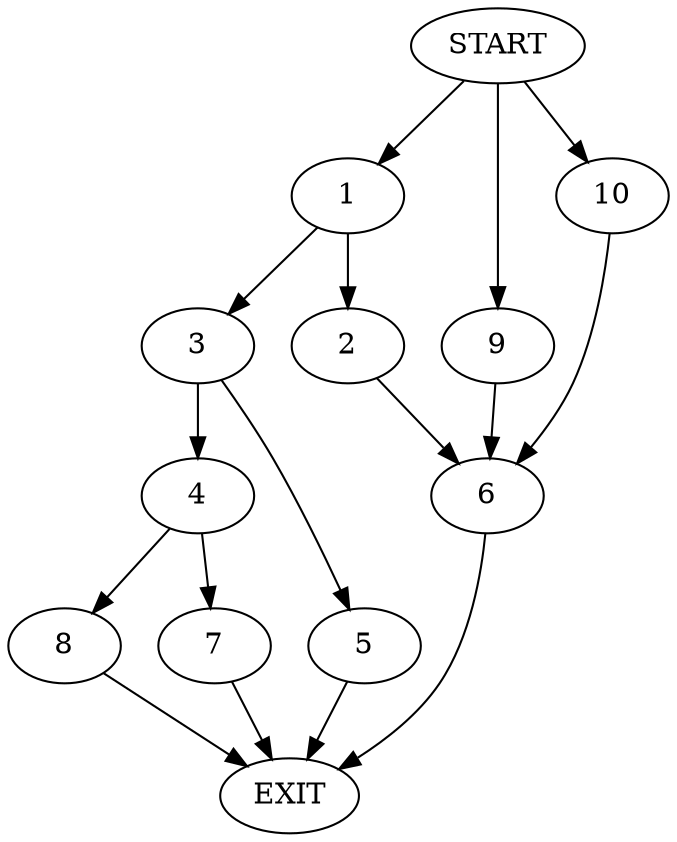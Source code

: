 digraph {
0 [label="START"]
11 [label="EXIT"]
0 -> 1
1 -> 2
1 -> 3
3 -> 4
3 -> 5
2 -> 6
5 -> 11
4 -> 7
4 -> 8
7 -> 11
8 -> 11
6 -> 11
0 -> 9
9 -> 6
0 -> 10
10 -> 6
}
